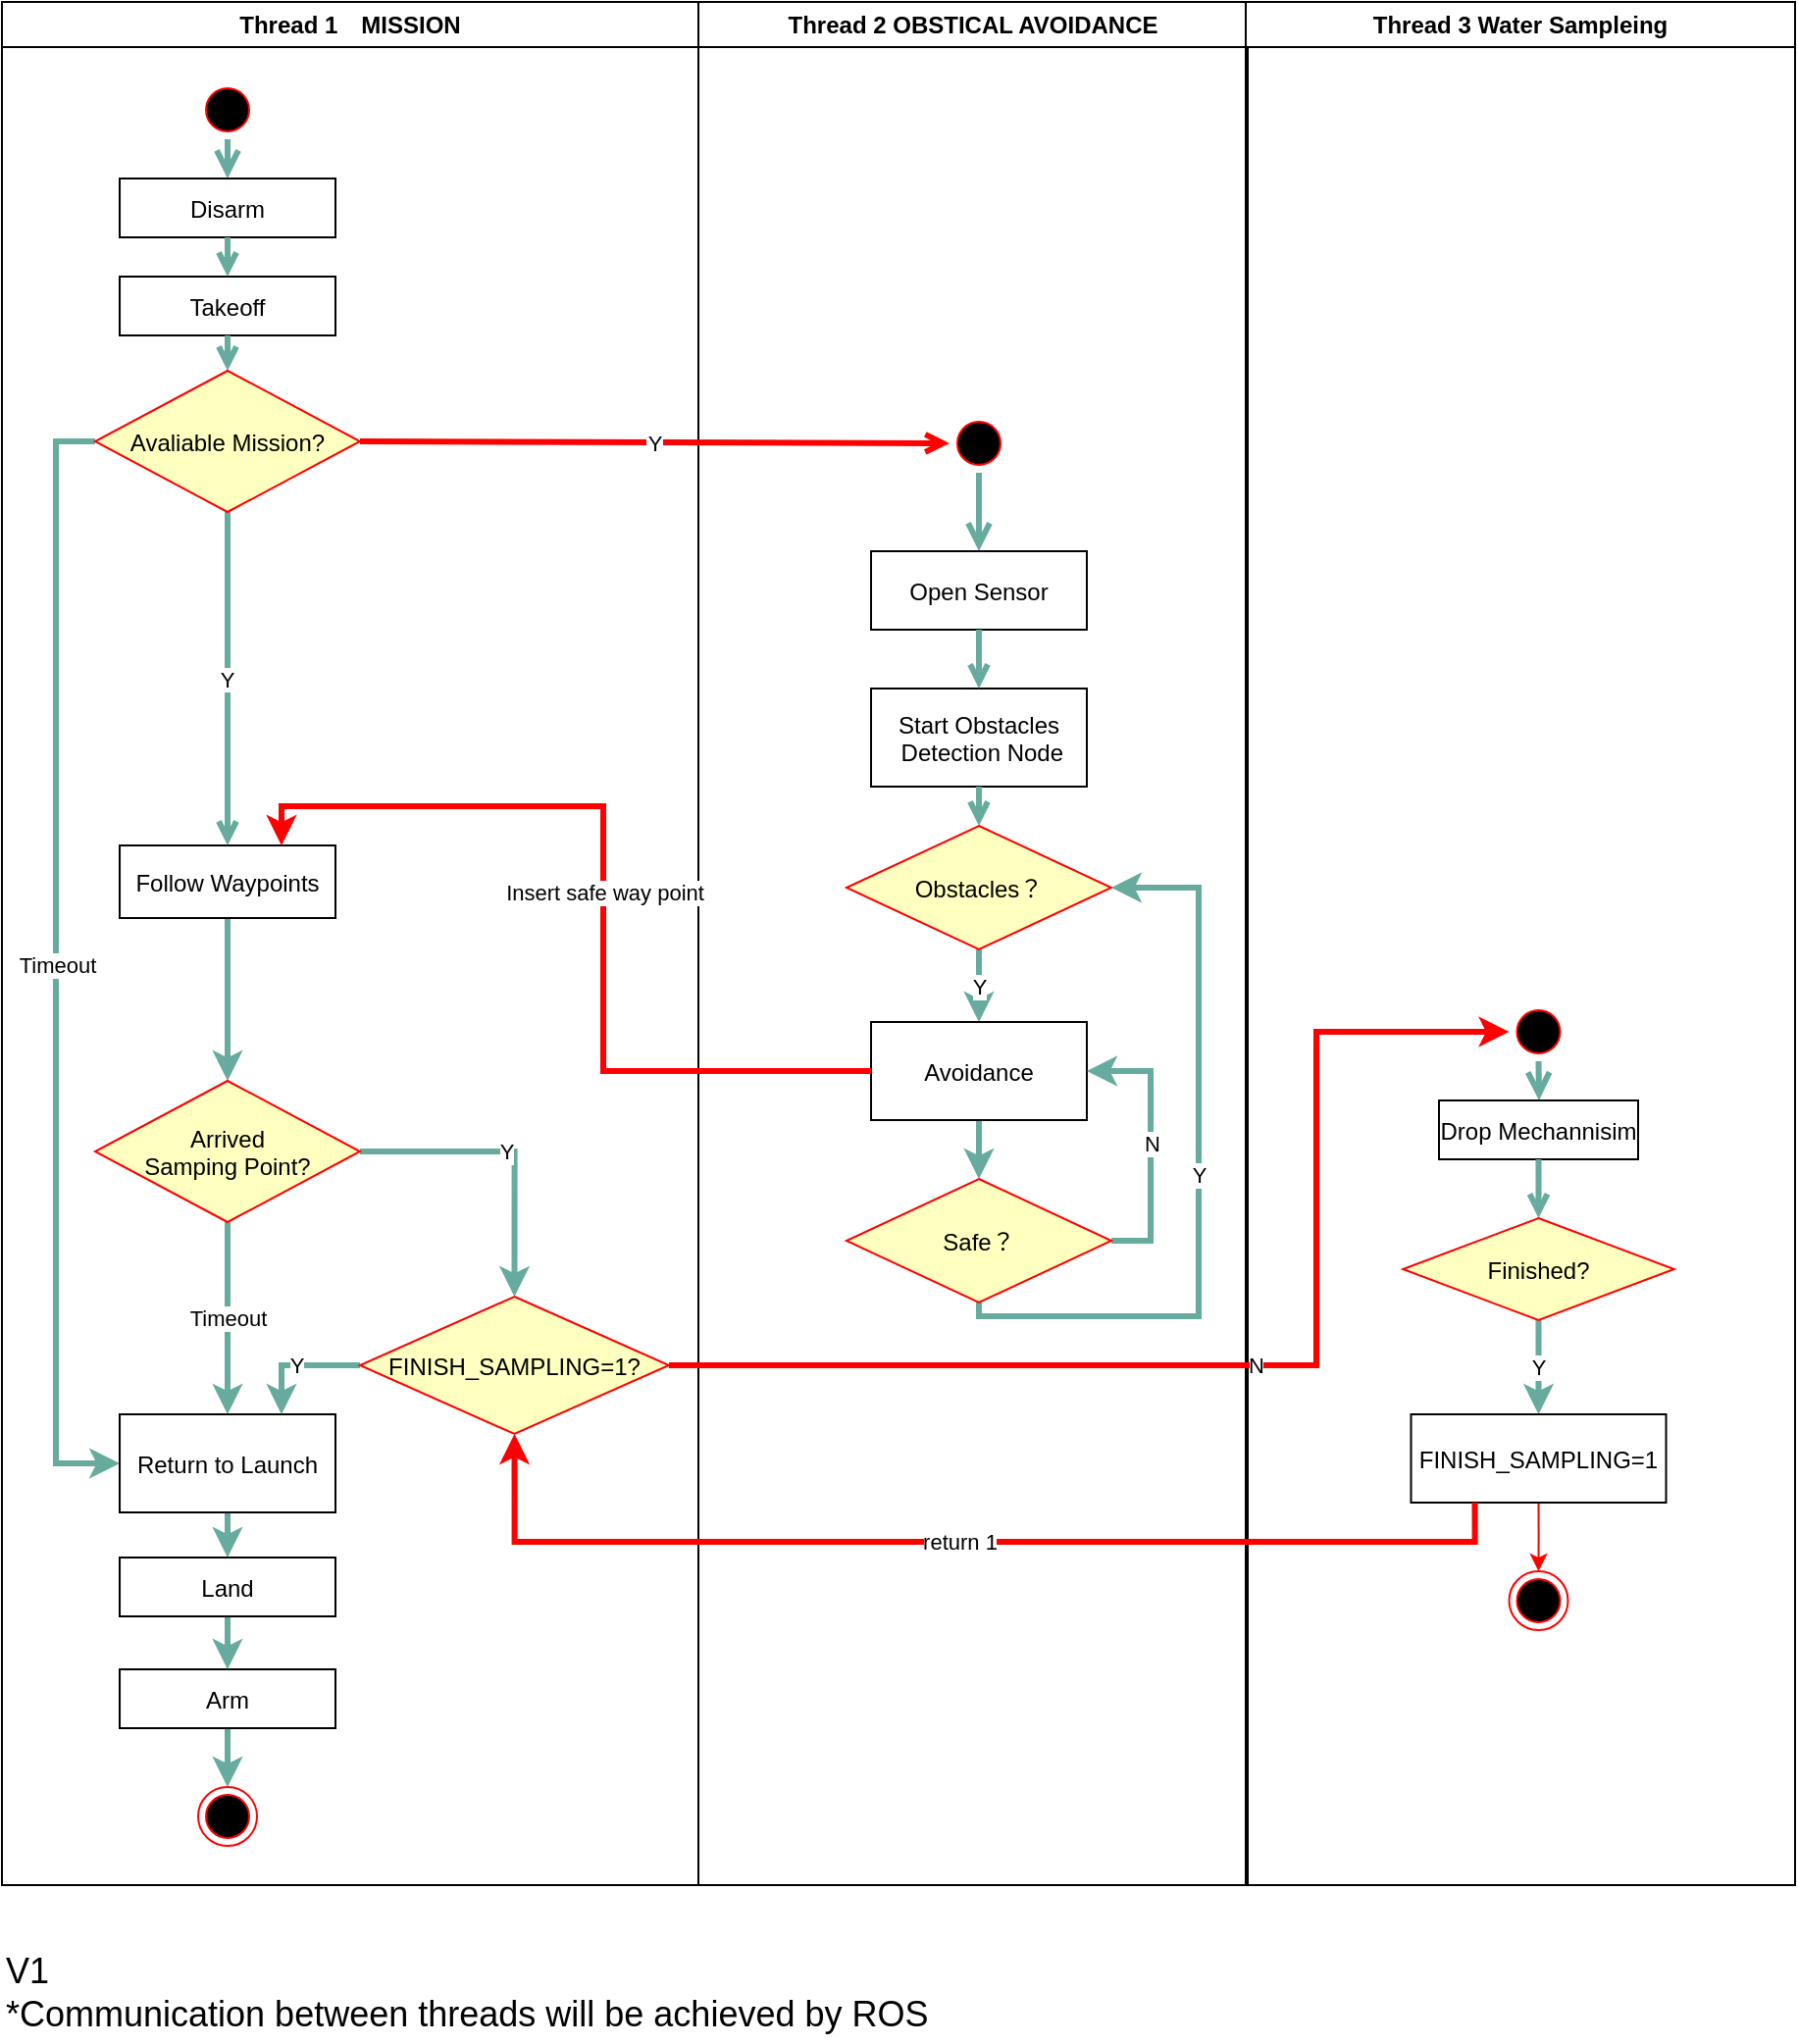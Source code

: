 <mxfile version="14.1.8" type="github">
  <diagram name="Page-1" id="e7e014a7-5840-1c2e-5031-d8a46d1fe8dd">
    <mxGraphModel dx="1483" dy="783" grid="1" gridSize="10" guides="1" tooltips="1" connect="1" arrows="1" fold="1" page="1" pageScale="1" pageWidth="1169" pageHeight="827" background="#ffffff" math="0" shadow="0">
      <root>
        <mxCell id="0" />
        <mxCell id="1" parent="0" />
        <mxCell id="2" value="Thread 1　MISSION" style="swimlane;whiteSpace=wrap" parent="1" vertex="1">
          <mxGeometry x="90" y="50" width="355" height="960" as="geometry" />
        </mxCell>
        <mxCell id="5" value="" style="ellipse;shape=startState;fillColor=#000000;strokeColor=#ff0000;" parent="2" vertex="1">
          <mxGeometry x="100" y="40" width="30" height="30" as="geometry" />
        </mxCell>
        <mxCell id="6" value="" style="edgeStyle=elbowEdgeStyle;elbow=horizontal;verticalAlign=bottom;endArrow=open;endSize=8;endFill=1;rounded=0;strokeColor=#67AB9F;strokeWidth=3;" parent="2" source="5" target="7" edge="1">
          <mxGeometry x="100" y="40" as="geometry">
            <mxPoint x="115" y="110" as="targetPoint" />
          </mxGeometry>
        </mxCell>
        <mxCell id="7" value="Disarm" style="" parent="2" vertex="1">
          <mxGeometry x="60" y="90" width="110" height="30" as="geometry" />
        </mxCell>
        <mxCell id="8" value="Takeoff" style="" parent="2" vertex="1">
          <mxGeometry x="60" y="140" width="110" height="30" as="geometry" />
        </mxCell>
        <mxCell id="9" value="" style="endArrow=open;endFill=1;rounded=0;strokeColor=#67AB9F;strokeWidth=3;" parent="2" source="7" target="8" edge="1">
          <mxGeometry relative="1" as="geometry" />
        </mxCell>
        <mxCell id="11" value="" style="endArrow=open;endFill=1;rounded=0;entryX=0.5;entryY=0;entryDx=0;entryDy=0;strokeColor=#67AB9F;strokeWidth=3;" parent="2" source="8" target="lEqOnGy5qkWv927JAk-z-43" edge="1">
          <mxGeometry relative="1" as="geometry">
            <mxPoint x="115" y="325" as="targetPoint" />
          </mxGeometry>
        </mxCell>
        <mxCell id="lEqOnGy5qkWv927JAk-z-46" style="edgeStyle=orthogonalEdgeStyle;rounded=0;orthogonalLoop=1;jettySize=auto;html=1;exitX=0.5;exitY=1;exitDx=0;exitDy=0;entryX=0.5;entryY=0;entryDx=0;entryDy=0;strokeColor=#67AB9F;strokeWidth=3;" parent="2" source="lEqOnGy5qkWv927JAk-z-41" target="lEqOnGy5qkWv927JAk-z-45" edge="1">
          <mxGeometry relative="1" as="geometry" />
        </mxCell>
        <mxCell id="lEqOnGy5qkWv927JAk-z-41" value="Follow Waypoints" style="" parent="2" vertex="1">
          <mxGeometry x="60" y="430" width="110" height="37" as="geometry" />
        </mxCell>
        <mxCell id="lEqOnGy5qkWv927JAk-z-42" value="Y" style="endArrow=open;endFill=1;rounded=0;exitX=0.5;exitY=1;exitDx=0;exitDy=0;strokeColor=#67AB9F;strokeWidth=3;" parent="2" source="lEqOnGy5qkWv927JAk-z-43" target="lEqOnGy5qkWv927JAk-z-41" edge="1">
          <mxGeometry relative="1" as="geometry">
            <mxPoint x="115" y="375" as="sourcePoint" />
            <mxPoint x="125" y="335" as="targetPoint" />
          </mxGeometry>
        </mxCell>
        <mxCell id="lEqOnGy5qkWv927JAk-z-62" value="Timeout" style="edgeStyle=orthogonalEdgeStyle;rounded=0;orthogonalLoop=1;jettySize=auto;html=1;exitX=0;exitY=0.5;exitDx=0;exitDy=0;entryX=0;entryY=0.5;entryDx=0;entryDy=0;strokeColor=#67AB9F;strokeWidth=3;" parent="2" source="lEqOnGy5qkWv927JAk-z-43" target="lEqOnGy5qkWv927JAk-z-47" edge="1">
          <mxGeometry relative="1" as="geometry" />
        </mxCell>
        <mxCell id="lEqOnGy5qkWv927JAk-z-43" value="Avaliable Mission?" style="rhombus;fillColor=#ffffc0;strokeColor=#ff0000;" parent="2" vertex="1">
          <mxGeometry x="47.5" y="188" width="135" height="72" as="geometry" />
        </mxCell>
        <mxCell id="lEqOnGy5qkWv927JAk-z-49" style="edgeStyle=orthogonalEdgeStyle;rounded=0;orthogonalLoop=1;jettySize=auto;html=1;exitX=1;exitY=0.5;exitDx=0;exitDy=0;entryX=0.5;entryY=0;entryDx=0;entryDy=0;strokeColor=#67AB9F;strokeWidth=3;" parent="2" source="lEqOnGy5qkWv927JAk-z-45" target="lEqOnGy5qkWv927JAk-z-48" edge="1">
          <mxGeometry relative="1" as="geometry" />
        </mxCell>
        <mxCell id="lEqOnGy5qkWv927JAk-z-66" value="Y" style="edgeLabel;html=1;align=center;verticalAlign=middle;resizable=0;points=[];" parent="lEqOnGy5qkWv927JAk-z-49" vertex="1" connectable="0">
          <mxGeometry x="-0.034" relative="1" as="geometry">
            <mxPoint as="offset" />
          </mxGeometry>
        </mxCell>
        <mxCell id="lEqOnGy5qkWv927JAk-z-61" value="Timeout" style="edgeStyle=orthogonalEdgeStyle;rounded=0;orthogonalLoop=1;jettySize=auto;html=1;exitX=0.5;exitY=1;exitDx=0;exitDy=0;strokeWidth=3;strokeColor=#67AB9F;" parent="2" source="lEqOnGy5qkWv927JAk-z-45" target="lEqOnGy5qkWv927JAk-z-47" edge="1">
          <mxGeometry relative="1" as="geometry" />
        </mxCell>
        <mxCell id="lEqOnGy5qkWv927JAk-z-45" value="Arrived &#xa;Samping Point?" style="rhombus;fillColor=#ffffc0;strokeColor=#ff0000;" parent="2" vertex="1">
          <mxGeometry x="47.5" y="550" width="135" height="72" as="geometry" />
        </mxCell>
        <mxCell id="lEqOnGy5qkWv927JAk-z-69" style="edgeStyle=orthogonalEdgeStyle;rounded=0;orthogonalLoop=1;jettySize=auto;html=1;exitX=0.5;exitY=1;exitDx=0;exitDy=0;entryX=0.5;entryY=0;entryDx=0;entryDy=0;strokeColor=#67AB9F;strokeWidth=3;" parent="2" source="lEqOnGy5qkWv927JAk-z-47" target="lEqOnGy5qkWv927JAk-z-71" edge="1">
          <mxGeometry relative="1" as="geometry">
            <mxPoint x="115" y="780" as="targetPoint" />
          </mxGeometry>
        </mxCell>
        <mxCell id="lEqOnGy5qkWv927JAk-z-47" value="Return to Launch" style="" parent="2" vertex="1">
          <mxGeometry x="60" y="720" width="110" height="50" as="geometry" />
        </mxCell>
        <mxCell id="cOplBJ03pcqquepGzs3l-47" value="Y" style="edgeStyle=orthogonalEdgeStyle;rounded=0;orthogonalLoop=1;jettySize=auto;html=1;exitX=0;exitY=0.5;exitDx=0;exitDy=0;entryX=0.75;entryY=0;entryDx=0;entryDy=0;strokeWidth=3;strokeColor=#67AB9F;" edge="1" parent="2" source="lEqOnGy5qkWv927JAk-z-48" target="lEqOnGy5qkWv927JAk-z-47">
          <mxGeometry relative="1" as="geometry" />
        </mxCell>
        <mxCell id="lEqOnGy5qkWv927JAk-z-48" value="FINISH_SAMPLING=1?" style="rhombus;fillColor=#ffffc0;strokeColor=#ff0000;" parent="2" vertex="1">
          <mxGeometry x="182.5" y="660" width="157.5" height="70" as="geometry" />
        </mxCell>
        <mxCell id="lEqOnGy5qkWv927JAk-z-64" value="" style="ellipse;shape=endState;fillColor=#000000;strokeColor=#ff0000" parent="2" vertex="1">
          <mxGeometry x="100" y="910" width="30" height="30" as="geometry" />
        </mxCell>
        <mxCell id="lEqOnGy5qkWv927JAk-z-72" style="edgeStyle=orthogonalEdgeStyle;rounded=0;orthogonalLoop=1;jettySize=auto;html=1;exitX=0.5;exitY=1;exitDx=0;exitDy=0;strokeColor=#67AB9F;strokeWidth=3;" parent="2" source="lEqOnGy5qkWv927JAk-z-67" target="lEqOnGy5qkWv927JAk-z-64" edge="1">
          <mxGeometry relative="1" as="geometry" />
        </mxCell>
        <mxCell id="lEqOnGy5qkWv927JAk-z-67" value="Arm" style="" parent="2" vertex="1">
          <mxGeometry x="60" y="850" width="110" height="30" as="geometry" />
        </mxCell>
        <mxCell id="lEqOnGy5qkWv927JAk-z-70" style="edgeStyle=orthogonalEdgeStyle;rounded=0;orthogonalLoop=1;jettySize=auto;html=1;exitX=0.5;exitY=1;exitDx=0;exitDy=0;entryX=0.5;entryY=0;entryDx=0;entryDy=0;strokeColor=#67AB9F;strokeWidth=3;" parent="2" source="lEqOnGy5qkWv927JAk-z-71" target="lEqOnGy5qkWv927JAk-z-67" edge="1">
          <mxGeometry relative="1" as="geometry">
            <mxPoint x="115" y="850" as="sourcePoint" />
          </mxGeometry>
        </mxCell>
        <mxCell id="lEqOnGy5qkWv927JAk-z-71" value="Land" style="" parent="2" vertex="1">
          <mxGeometry x="60" y="793" width="110" height="30" as="geometry" />
        </mxCell>
        <mxCell id="3" value="Thread 2 OBSTICAL AVOIDANCE" style="swimlane;whiteSpace=wrap" parent="1" vertex="1">
          <mxGeometry x="445" y="50" width="280" height="960" as="geometry" />
        </mxCell>
        <mxCell id="13" value="" style="ellipse;shape=startState;fillColor=#000000;strokeColor=#ff0000;" parent="3" vertex="1">
          <mxGeometry x="128" y="210" width="30" height="30" as="geometry" />
        </mxCell>
        <mxCell id="14" value="" style="edgeStyle=elbowEdgeStyle;elbow=horizontal;verticalAlign=bottom;endArrow=open;endSize=8;endFill=1;rounded=0;strokeColor=#67AB9F;strokeWidth=3;" parent="3" source="13" target="15" edge="1">
          <mxGeometry x="108" y="190" as="geometry">
            <mxPoint x="123" y="260" as="targetPoint" />
          </mxGeometry>
        </mxCell>
        <mxCell id="15" value="Open Sensor" style="" parent="3" vertex="1">
          <mxGeometry x="88" y="280" width="110" height="40" as="geometry" />
        </mxCell>
        <mxCell id="16" value="Start Obstacles&#xa; Detection Node" style="" parent="3" vertex="1">
          <mxGeometry x="88" y="350" width="110" height="50" as="geometry" />
        </mxCell>
        <mxCell id="17" value="" style="endArrow=open;endFill=1;rounded=0;strokeColor=#67AB9F;strokeWidth=3;" parent="3" source="15" target="16" edge="1">
          <mxGeometry relative="1" as="geometry" />
        </mxCell>
        <mxCell id="19" value="" style="endArrow=open;endFill=1;rounded=0;entryX=0.5;entryY=0;entryDx=0;entryDy=0;strokeColor=#67AB9F;strokeWidth=3;" parent="3" source="16" target="cOplBJ03pcqquepGzs3l-41" edge="1">
          <mxGeometry relative="1" as="geometry">
            <mxPoint x="143" y="495" as="targetPoint" />
          </mxGeometry>
        </mxCell>
        <mxCell id="cOplBJ03pcqquepGzs3l-43" value="Y" style="edgeStyle=orthogonalEdgeStyle;rounded=0;orthogonalLoop=1;jettySize=auto;html=1;exitX=0.5;exitY=1;exitDx=0;exitDy=0;entryX=0.5;entryY=0;entryDx=0;entryDy=0;strokeColor=#67AB9F;strokeWidth=3;" edge="1" parent="3" source="cOplBJ03pcqquepGzs3l-41" target="cOplBJ03pcqquepGzs3l-42">
          <mxGeometry relative="1" as="geometry">
            <mxPoint x="143" y="533" as="sourcePoint" />
          </mxGeometry>
        </mxCell>
        <mxCell id="cOplBJ03pcqquepGzs3l-41" value="Obstacles？" style="rhombus;fillColor=#ffffc0;strokeColor=#ff0000;" vertex="1" parent="3">
          <mxGeometry x="75.5" y="420" width="135" height="63" as="geometry" />
        </mxCell>
        <mxCell id="cOplBJ03pcqquepGzs3l-44" value="Y" style="edgeStyle=orthogonalEdgeStyle;rounded=0;orthogonalLoop=1;jettySize=auto;html=1;exitX=0.5;exitY=1;exitDx=0;exitDy=0;entryX=1;entryY=0.5;entryDx=0;entryDy=0;strokeColor=#67AB9F;strokeWidth=3;" edge="1" parent="3" source="cOplBJ03pcqquepGzs3l-49" target="cOplBJ03pcqquepGzs3l-41">
          <mxGeometry relative="1" as="geometry">
            <mxPoint x="225" y="452" as="targetPoint" />
            <Array as="points">
              <mxPoint x="143" y="670" />
              <mxPoint x="255" y="670" />
              <mxPoint x="255" y="452" />
            </Array>
          </mxGeometry>
        </mxCell>
        <mxCell id="cOplBJ03pcqquepGzs3l-50" style="edgeStyle=orthogonalEdgeStyle;rounded=0;orthogonalLoop=1;jettySize=auto;html=1;exitX=0.5;exitY=1;exitDx=0;exitDy=0;entryX=0.5;entryY=0;entryDx=0;entryDy=0;strokeColor=#67AB9F;strokeWidth=3;" edge="1" parent="3" source="cOplBJ03pcqquepGzs3l-42" target="cOplBJ03pcqquepGzs3l-49">
          <mxGeometry relative="1" as="geometry" />
        </mxCell>
        <mxCell id="cOplBJ03pcqquepGzs3l-42" value="Avoidance" style="" vertex="1" parent="3">
          <mxGeometry x="88" y="520" width="110" height="50" as="geometry" />
        </mxCell>
        <mxCell id="cOplBJ03pcqquepGzs3l-53" value="N" style="edgeStyle=orthogonalEdgeStyle;rounded=0;orthogonalLoop=1;jettySize=auto;html=1;exitX=1;exitY=0.5;exitDx=0;exitDy=0;entryX=1;entryY=0.5;entryDx=0;entryDy=0;strokeColor=#67AB9F;strokeWidth=3;" edge="1" parent="3" source="cOplBJ03pcqquepGzs3l-49" target="cOplBJ03pcqquepGzs3l-42">
          <mxGeometry relative="1" as="geometry" />
        </mxCell>
        <mxCell id="cOplBJ03pcqquepGzs3l-49" value="Safe？" style="rhombus;fillColor=#ffffc0;strokeColor=#ff0000;" vertex="1" parent="3">
          <mxGeometry x="75.5" y="600" width="135" height="63" as="geometry" />
        </mxCell>
        <mxCell id="4" value="Thread 3 Water Sampleing" style="swimlane;whiteSpace=wrap" parent="1" vertex="1">
          <mxGeometry x="724" y="50" width="280" height="960" as="geometry" />
        </mxCell>
        <mxCell id="38" value="" style="ellipse;shape=endState;fillColor=#000000;strokeColor=#ff0000" parent="4" vertex="1">
          <mxGeometry x="134.25" y="800" width="30" height="30" as="geometry" />
        </mxCell>
        <mxCell id="lEqOnGy5qkWv927JAk-z-50" value="" style="ellipse;shape=startState;fillColor=#000000;strokeColor=#ff0000;" parent="4" vertex="1">
          <mxGeometry x="134.25" y="510" width="30" height="30" as="geometry" />
        </mxCell>
        <mxCell id="lEqOnGy5qkWv927JAk-z-51" value="" style="edgeStyle=elbowEdgeStyle;elbow=horizontal;verticalAlign=bottom;endArrow=open;endSize=8;endFill=1;rounded=0;entryX=0.5;entryY=0;entryDx=0;entryDy=0;strokeWidth=3;strokeColor=#67AB9F;" parent="4" source="lEqOnGy5qkWv927JAk-z-50" target="lEqOnGy5qkWv927JAk-z-52" edge="1">
          <mxGeometry x="-26.5" y="460" as="geometry">
            <mxPoint x="-11.5" y="530" as="targetPoint" />
          </mxGeometry>
        </mxCell>
        <mxCell id="lEqOnGy5qkWv927JAk-z-52" value="Drop Mechannisim" style="" parent="4" vertex="1">
          <mxGeometry x="98.5" y="560" width="101.5" height="30" as="geometry" />
        </mxCell>
        <mxCell id="lEqOnGy5qkWv927JAk-z-54" value="" style="endArrow=open;endFill=1;rounded=0;entryX=0.5;entryY=0;entryDx=0;entryDy=0;strokeWidth=3;strokeColor=#67AB9F;" parent="4" source="lEqOnGy5qkWv927JAk-z-52" target="lEqOnGy5qkWv927JAk-z-55" edge="1">
          <mxGeometry relative="1" as="geometry">
            <mxPoint x="153.5" y="640.0" as="targetPoint" />
          </mxGeometry>
        </mxCell>
        <mxCell id="lEqOnGy5qkWv927JAk-z-58" value="Y" style="edgeStyle=orthogonalEdgeStyle;rounded=0;orthogonalLoop=1;jettySize=auto;html=1;exitX=0.5;exitY=1;exitDx=0;exitDy=0;entryX=0.5;entryY=0;entryDx=0;entryDy=0;strokeWidth=3;strokeColor=#67AB9F;" parent="4" source="lEqOnGy5qkWv927JAk-z-55" target="lEqOnGy5qkWv927JAk-z-57" edge="1">
          <mxGeometry relative="1" as="geometry" />
        </mxCell>
        <mxCell id="lEqOnGy5qkWv927JAk-z-55" value="Finished?" style="rhombus;fillColor=#ffffc0;strokeColor=#ff0000;" parent="4" vertex="1">
          <mxGeometry x="80.13" y="620" width="138.25" height="52" as="geometry" />
        </mxCell>
        <mxCell id="lEqOnGy5qkWv927JAk-z-59" style="edgeStyle=orthogonalEdgeStyle;rounded=0;orthogonalLoop=1;jettySize=auto;html=1;exitX=0.5;exitY=1;exitDx=0;exitDy=0;strokeColor=#FF0000;" parent="4" source="lEqOnGy5qkWv927JAk-z-57" target="38" edge="1">
          <mxGeometry relative="1" as="geometry" />
        </mxCell>
        <mxCell id="lEqOnGy5qkWv927JAk-z-57" value="FINISH_SAMPLING=1" style="" parent="4" vertex="1">
          <mxGeometry x="84.25" y="720" width="130" height="45" as="geometry" />
        </mxCell>
        <mxCell id="20" value="Y" style="endArrow=open;endFill=1;rounded=0;exitX=1;exitY=0.5;exitDx=0;exitDy=0;entryX=0;entryY=0.5;entryDx=0;entryDy=0;strokeColor=#FF0000;strokeWidth=3;" parent="1" source="lEqOnGy5qkWv927JAk-z-43" target="13" edge="1">
          <mxGeometry relative="1" as="geometry">
            <mxPoint x="335" y="400" as="sourcePoint" />
          </mxGeometry>
        </mxCell>
        <mxCell id="lEqOnGy5qkWv927JAk-z-56" value="N" style="edgeStyle=orthogonalEdgeStyle;rounded=0;orthogonalLoop=1;jettySize=auto;html=1;exitX=1;exitY=0.5;exitDx=0;exitDy=0;entryX=0;entryY=0.5;entryDx=0;entryDy=0;fillColor=#f8cecc;strokeColor=#FF0000;strokeWidth=3;" parent="1" source="lEqOnGy5qkWv927JAk-z-48" target="lEqOnGy5qkWv927JAk-z-50" edge="1">
          <mxGeometry relative="1" as="geometry">
            <Array as="points">
              <mxPoint x="760" y="745" />
              <mxPoint x="760" y="575" />
            </Array>
          </mxGeometry>
        </mxCell>
        <mxCell id="cOplBJ03pcqquepGzs3l-45" value="return 1" style="edgeStyle=orthogonalEdgeStyle;rounded=0;orthogonalLoop=1;jettySize=auto;html=1;exitX=0.25;exitY=1;exitDx=0;exitDy=0;entryX=0.5;entryY=1;entryDx=0;entryDy=0;strokeColor=#FF0000;strokeWidth=3;" edge="1" parent="1" source="lEqOnGy5qkWv927JAk-z-57" target="lEqOnGy5qkWv927JAk-z-48">
          <mxGeometry relative="1" as="geometry" />
        </mxCell>
        <mxCell id="cOplBJ03pcqquepGzs3l-51" value="Insert safe way point" style="edgeStyle=orthogonalEdgeStyle;rounded=0;orthogonalLoop=1;jettySize=auto;html=1;exitX=0;exitY=0.5;exitDx=0;exitDy=0;entryX=0.75;entryY=0;entryDx=0;entryDy=0;strokeColor=#FF0000;strokeWidth=3;" edge="1" parent="1" source="cOplBJ03pcqquepGzs3l-42" target="lEqOnGy5qkWv927JAk-z-41">
          <mxGeometry relative="1" as="geometry" />
        </mxCell>
        <mxCell id="cOplBJ03pcqquepGzs3l-57" value="V1&lt;br style=&quot;font-size: 18px;&quot;&gt;*Communication between threads will be achieved by ROS" style="text;html=1;strokeColor=none;fillColor=none;align=left;verticalAlign=middle;whiteSpace=wrap;rounded=0;fontSize=18;" vertex="1" parent="1">
          <mxGeometry x="90" y="1040" width="530" height="50" as="geometry" />
        </mxCell>
      </root>
    </mxGraphModel>
  </diagram>
</mxfile>
